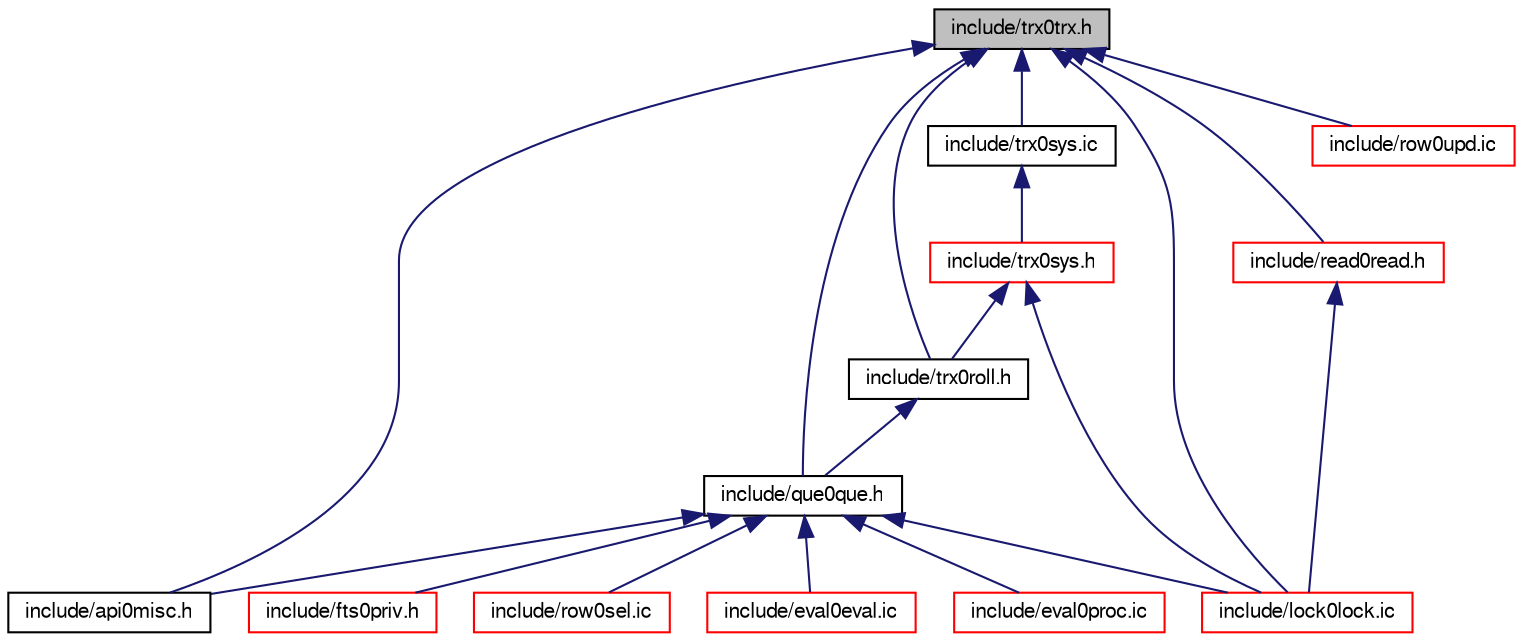 digraph "include/trx0trx.h"
{
  bgcolor="transparent";
  edge [fontname="FreeSans",fontsize="10",labelfontname="FreeSans",labelfontsize="10"];
  node [fontname="FreeSans",fontsize="10",shape=record];
  Node1 [label="include/trx0trx.h",height=0.2,width=0.4,color="black", fillcolor="grey75", style="filled" fontcolor="black"];
  Node1 -> Node2 [dir="back",color="midnightblue",fontsize="10",style="solid",fontname="FreeSans"];
  Node2 [label="include/que0que.h",height=0.2,width=0.4,color="black",URL="$que0que_8h.html"];
  Node2 -> Node3 [dir="back",color="midnightblue",fontsize="10",style="solid",fontname="FreeSans"];
  Node3 [label="include/api0misc.h",height=0.2,width=0.4,color="black",URL="$api0misc_8h.html"];
  Node2 -> Node4 [dir="back",color="midnightblue",fontsize="10",style="solid",fontname="FreeSans"];
  Node4 [label="include/eval0eval.ic",height=0.2,width=0.4,color="red",URL="$eval0eval_8ic.html"];
  Node2 -> Node5 [dir="back",color="midnightblue",fontsize="10",style="solid",fontname="FreeSans"];
  Node5 [label="include/eval0proc.ic",height=0.2,width=0.4,color="red",URL="$eval0proc_8ic.html"];
  Node2 -> Node6 [dir="back",color="midnightblue",fontsize="10",style="solid",fontname="FreeSans"];
  Node6 [label="include/fts0priv.h",height=0.2,width=0.4,color="red",URL="$fts0priv_8h.html"];
  Node2 -> Node7 [dir="back",color="midnightblue",fontsize="10",style="solid",fontname="FreeSans"];
  Node7 [label="include/lock0lock.ic",height=0.2,width=0.4,color="red",URL="$lock0lock_8ic.html"];
  Node2 -> Node8 [dir="back",color="midnightblue",fontsize="10",style="solid",fontname="FreeSans"];
  Node8 [label="include/row0sel.ic",height=0.2,width=0.4,color="red",URL="$row0sel_8ic.html"];
  Node1 -> Node9 [dir="back",color="midnightblue",fontsize="10",style="solid",fontname="FreeSans"];
  Node9 [label="include/trx0roll.h",height=0.2,width=0.4,color="black",URL="$trx0roll_8h.html"];
  Node9 -> Node2 [dir="back",color="midnightblue",fontsize="10",style="solid",fontname="FreeSans"];
  Node1 -> Node10 [dir="back",color="midnightblue",fontsize="10",style="solid",fontname="FreeSans"];
  Node10 [label="include/trx0sys.ic",height=0.2,width=0.4,color="black",URL="$trx0sys_8ic.html"];
  Node10 -> Node11 [dir="back",color="midnightblue",fontsize="10",style="solid",fontname="FreeSans"];
  Node11 [label="include/trx0sys.h",height=0.2,width=0.4,color="red",URL="$trx0sys_8h.html"];
  Node11 -> Node9 [dir="back",color="midnightblue",fontsize="10",style="solid",fontname="FreeSans"];
  Node11 -> Node7 [dir="back",color="midnightblue",fontsize="10",style="solid",fontname="FreeSans"];
  Node1 -> Node3 [dir="back",color="midnightblue",fontsize="10",style="solid",fontname="FreeSans"];
  Node1 -> Node7 [dir="back",color="midnightblue",fontsize="10",style="solid",fontname="FreeSans"];
  Node1 -> Node12 [dir="back",color="midnightblue",fontsize="10",style="solid",fontname="FreeSans"];
  Node12 [label="include/read0read.h",height=0.2,width=0.4,color="red",URL="$read0read_8h.html"];
  Node12 -> Node7 [dir="back",color="midnightblue",fontsize="10",style="solid",fontname="FreeSans"];
  Node1 -> Node13 [dir="back",color="midnightblue",fontsize="10",style="solid",fontname="FreeSans"];
  Node13 [label="include/row0upd.ic",height=0.2,width=0.4,color="red",URL="$row0upd_8ic.html"];
}
